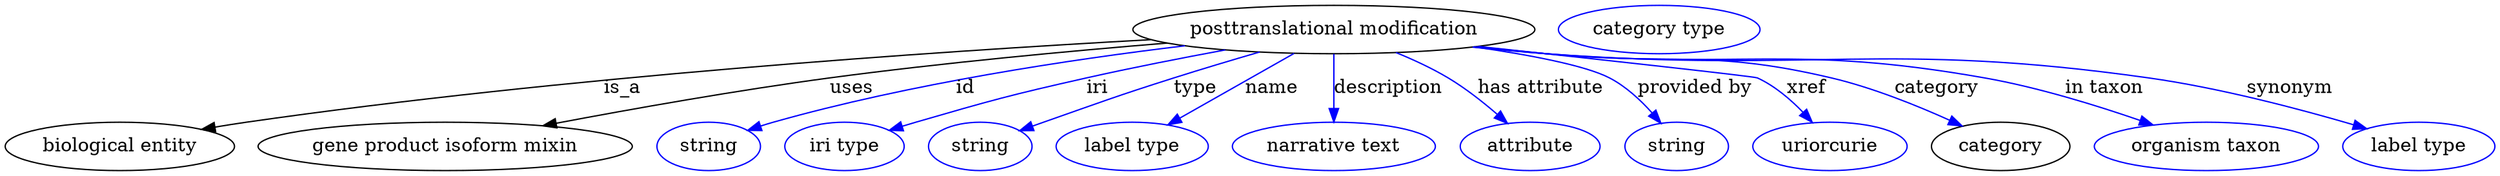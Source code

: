 digraph {
	graph [bb="0,0,1848.7,123"];
	node [label="\N"];
	"posttranslational modification"	[height=0.5,
		label="posttranslational modification",
		pos="987.14,105",
		width=4.1524];
	"biological entity"	[height=0.5,
		pos="85.142,18",
		width=2.3651];
	"posttranslational modification" -> "biological entity"	[label=is_a,
		lp="459.14,61.5",
		pos="e,145.97,30.659 851.13,97.466 690.1,88.596 414.1,69.829 179.14,36 171.58,34.912 163.7,33.664 155.86,32.351"];
	"gene product isoform mixin"	[height=0.5,
		pos="327.14,18",
		width=3.8635];
	"posttranslational modification" -> "gene product isoform mixin"	[label=uses,
		lp="628.64,61.5",
		pos="e,399.81,33.416 862.71,94.917 789.58,88.948 695.42,80.173 612.14,69 543.69,59.816 466.55,46.074 409.81,35.319"];
	id	[color=blue,
		height=0.5,
		label=string,
		pos="522.14,18",
		width=1.0652];
	"posttranslational modification" -> id	[color=blue,
		label=id,
		lp="713.14,61.5",
		pos="e,551.14,29.948 876.34,92.908 791.43,82.741 671.96,64.808 570.14,36 567.04,35.121 563.84,34.148 560.65,33.124",
		style=solid];
	iri	[color=blue,
		height=0.5,
		label="iri type",
		pos="623.14,18",
		width=1.2277];
	"posttranslational modification" -> iri	[color=blue,
		label=iri,
		lp="811.14,61.5",
		pos="e,656.77,29.865 906.29,89.852 874.09,83.897 836.76,76.591 803.14,69 746.68,56.251 732.77,52.03 677.14,36 673.63,34.988 670,33.911 \
666.36,32.81",
		style=solid];
	type	[color=blue,
		height=0.5,
		label=string,
		pos="724.14,18",
		width=1.0652];
	"posttranslational modification" -> type	[color=blue,
		label=type,
		lp="884.14,61.5",
		pos="e,753.45,29.697 931.9,88.273 911.77,82.407 888.88,75.573 868.14,69 824.73,55.239 814.11,51.079 771.14,36 768.46,35.057 765.69,34.077 \
762.9,33.084",
		style=solid];
	name	[color=blue,
		height=0.5,
		label="label type",
		pos="837.14,18",
		width=1.5707];
	"posttranslational modification" -> name	[color=blue,
		label=name,
		lp="941.14,61.5",
		pos="e,863.7,34.049 957.51,87.207 933.07,73.357 898.33,53.674 872.45,39.01",
		style=solid];
	description	[color=blue,
		height=0.5,
		label="narrative text",
		pos="987.14,18",
		width=2.0943];
	"posttranslational modification" -> description	[color=blue,
		label=description,
		lp="1027.6,61.5",
		pos="e,987.14,36.175 987.14,86.799 987.14,75.163 987.14,59.548 987.14,46.237",
		style=solid];
	"has attribute"	[color=blue,
		height=0.5,
		label=attribute,
		pos="1132.1,18",
		width=1.4443];
	"posttranslational modification" -> "has attribute"	[color=blue,
		label="has attribute",
		lp="1141.1,61.5",
		pos="e,1115.4,35.382 1033.8,87.754 1046.6,82.509 1060.3,76.17 1072.1,69 1084.7,61.411 1097.4,51.287 1107.9,42.134",
		style=solid];
	"provided by"	[color=blue,
		height=0.5,
		label=string,
		pos="1240.1,18",
		width=1.0652];
	"posttranslational modification" -> "provided by"	[color=blue,
		label="provided by",
		lp="1254.6,61.5",
		pos="e,1228.7,35.634 1092.4,92.146 1133.2,86.283 1174.4,78.428 1192.1,69 1203.7,62.897 1214,53.012 1222.1,43.635",
		style=solid];
	xref	[color=blue,
		height=0.5,
		label=uriorcurie,
		pos="1354.1,18",
		width=1.5887];
	"posttranslational modification" -> xref	[color=blue,
		label=xref,
		lp="1337.6,61.5",
		pos="e,1341.3,35.911 1094.5,92.429 1184.5,82.671 1298.7,70.115 1301.1,69 1313.8,63.128 1325.4,53.014 1334.5,43.411",
		style=solid];
	category	[height=0.5,
		pos="1481.1,18",
		width=1.4263];
	"posttranslational modification" -> category	[color=blue,
		label=category,
		lp="1433.6,61.5",
		pos="e,1452.6,33.225 1093.3,92.248 1110.7,90.426 1128.4,88.616 1145.1,87 1238.8,77.965 1264.6,90.714 1356.1,69 1386.5,61.812 1419.1,48.552 \
1443.4,37.493",
		style=solid];
	"in taxon"	[color=blue,
		height=0.5,
		label="organism taxon",
		pos="1634.1,18",
		width=2.3109];
	"posttranslational modification" -> "in taxon"	[color=blue,
		label="in taxon",
		lp="1558.1,61.5",
		pos="e,1594.4,33.955 1091.2,92.034 1109.2,90.187 1127.7,88.423 1145.1,87 1288.9,75.282 1327.1,94.091 1469.1,69 1508.8,61.992 1552.4,48.534 \
1584.8,37.345",
		style=solid];
	synonym	[color=blue,
		height=0.5,
		label="label type",
		pos="1792.1,18",
		width=1.5707];
	"posttranslational modification" -> synonym	[color=blue,
		label=synonym,
		lp="1696.1,61.5",
		pos="e,1753.3,31.208 1090.3,91.895 1108.6,90.041 1127.4,88.311 1145.1,87 1343,72.381 1394.7,96.691 1591.1,69 1644,61.55 1703.1,45.932 \
1743.5,34.121",
		style=solid];
	"named thing_category"	[color=blue,
		height=0.5,
		label="category type",
		pos="1229.1,105",
		width=2.0762];
}
